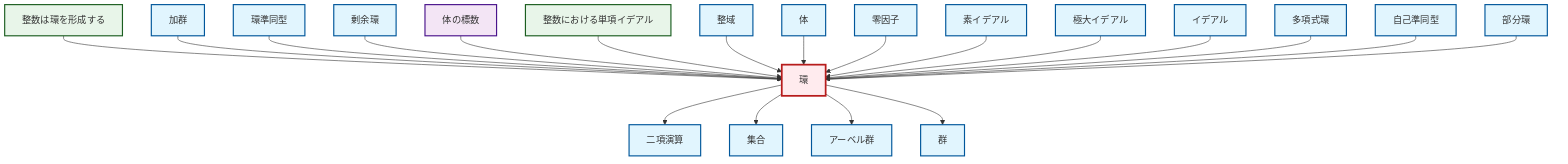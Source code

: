 graph TD
    classDef definition fill:#e1f5fe,stroke:#01579b,stroke-width:2px
    classDef theorem fill:#f3e5f5,stroke:#4a148c,stroke-width:2px
    classDef axiom fill:#fff3e0,stroke:#e65100,stroke-width:2px
    classDef example fill:#e8f5e9,stroke:#1b5e20,stroke-width:2px
    classDef current fill:#ffebee,stroke:#b71c1c,stroke-width:3px
    def-subring["部分環"]:::definition
    def-integral-domain["整域"]:::definition
    def-polynomial-ring["多項式環"]:::definition
    def-prime-ideal["素イデアル"]:::definition
    thm-field-characteristic["体の標数"]:::theorem
    def-group["群"]:::definition
    ex-integers-ring["整数は環を形成する"]:::example
    def-binary-operation["二項演算"]:::definition
    def-set["集合"]:::definition
    def-module["加群"]:::definition
    def-ideal["イデアル"]:::definition
    ex-principal-ideal["整数における単項イデアル"]:::example
    def-abelian-group["アーベル群"]:::definition
    def-field["体"]:::definition
    def-ring-homomorphism["環準同型"]:::definition
    def-ring["環"]:::definition
    def-quotient-ring["剰余環"]:::definition
    def-maximal-ideal["極大イデアル"]:::definition
    def-zero-divisor["零因子"]:::definition
    def-endomorphism["自己準同型"]:::definition
    def-ring --> def-binary-operation
    ex-integers-ring --> def-ring
    def-module --> def-ring
    def-ring-homomorphism --> def-ring
    def-ring --> def-set
    def-quotient-ring --> def-ring
    thm-field-characteristic --> def-ring
    ex-principal-ideal --> def-ring
    def-integral-domain --> def-ring
    def-field --> def-ring
    def-zero-divisor --> def-ring
    def-ring --> def-abelian-group
    def-prime-ideal --> def-ring
    def-maximal-ideal --> def-ring
    def-ideal --> def-ring
    def-polynomial-ring --> def-ring
    def-endomorphism --> def-ring
    def-subring --> def-ring
    def-ring --> def-group
    class def-ring current